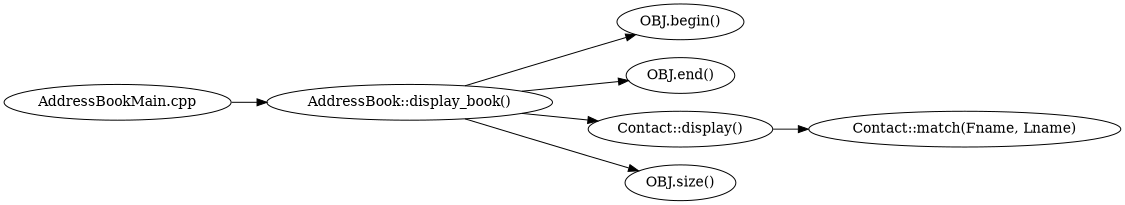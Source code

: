 digraph "/home/labaccount/11-2-17/mlsa/IG/example/cppClasses Call Graph" {
	graph [dpi=300
		rankdir=LR
		size="7.5, 10"
	];

	Node0x213127020 [shape=oval, label="AddressBookMain.cpp"];
	Node0x227737660 [shape=oval, label="AddressBook::display_book()"];
	Node0x213127020 -> Node0x227737660;
	Node0x747727970 [shape=oval, label="OBJ.begin()"];
	Node0x227737660 -> Node0x747727970;
	Node0x316756494 [shape=oval, label="OBJ.end()"];
	Node0x227737660 -> Node0x316756494;
	Node0x524041910 [shape=oval, label="Contact::display()"];
	Node0x227737660 -> Node0x524041910;
	Node0x000000000 [shape=oval, label="Contact::match(Fname, Lname)"];
	Node0x524041910 -> Node0x000000000;
	Node0x482237842 [shape=oval, label="OBJ.size()"];
	Node0x227737660 -> Node0x482237842;
}
